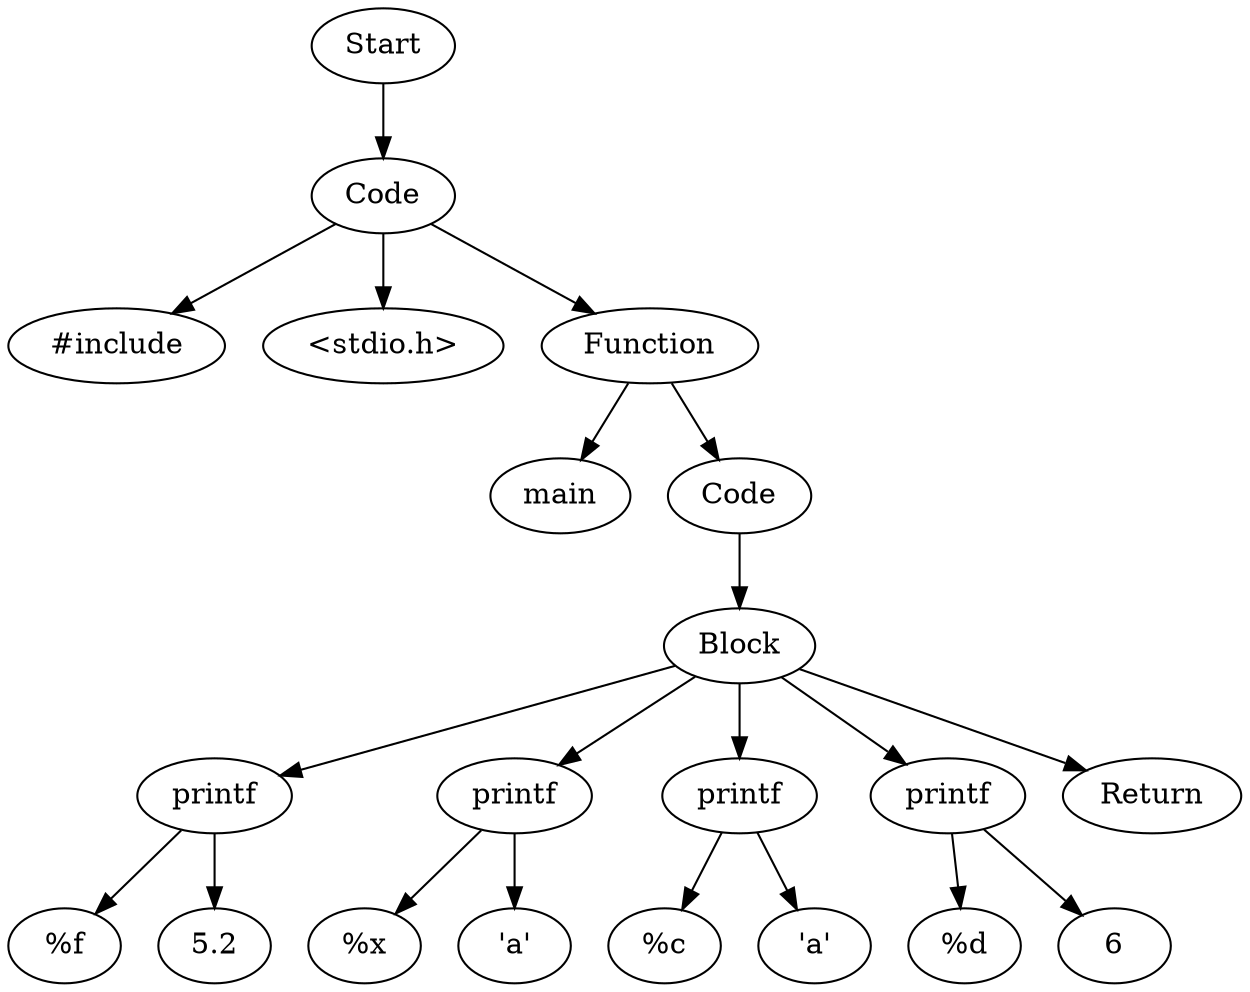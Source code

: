 digraph AST {
  "137733548496240" [label="Start"];
  "137733548496240" -> "137733548498640";
  "137733548498640" [label="Code"];
  "137733548498640" -> "137733548494224";
  "137733548498640" -> "137733548502816";
  "137733548498640" -> "137733548506272";
  "137733548494224" [label="#include"];
  "137733548502816" [label="<stdio.h>"];
  "137733548506272" [label="Function"];
  "137733548506272" -> "137733548503440";
  "137733548506272" -> "137733548505648";
  "137733548503440" [label="main"];
  "137733548505648" [label="Code"];
  "137733548505648" -> "137733548493648";
  "137733548493648" [label="Block"];
  "137733548493648" -> "137733548504304";
  "137733548493648" -> "137733548499600";
  "137733548493648" -> "137733548505120";
  "137733548493648" -> "137733548500608";
  "137733548493648" -> "137733554168224";
  "137733548504304" [label="printf"];
  "137733548504304" -> "137733554167120";
  "137733548504304" -> "137733548494416";
  "137733554167120" [label="%f"];
  "137733548494416" [label="5.2"];
  "137733548499600" [label="printf"];
  "137733548499600" -> "137733554161072";
  "137733548499600" -> "137733548490960";
  "137733554161072" [label="%x"];
  "137733548490960" [label="'a'"];
  "137733548505120" [label="printf"];
  "137733548505120" -> "137733554165056";
  "137733548505120" -> "137733548502960";
  "137733554165056" [label="%c"];
  "137733548502960" [label="'a'"];
  "137733548500608" [label="printf"];
  "137733548500608" -> "137733554161600";
  "137733548500608" -> "137733554165872";
  "137733554161600" [label="%d"];
  "137733554165872" [label="6"];
  "137733554168224" [label="Return"];
}
